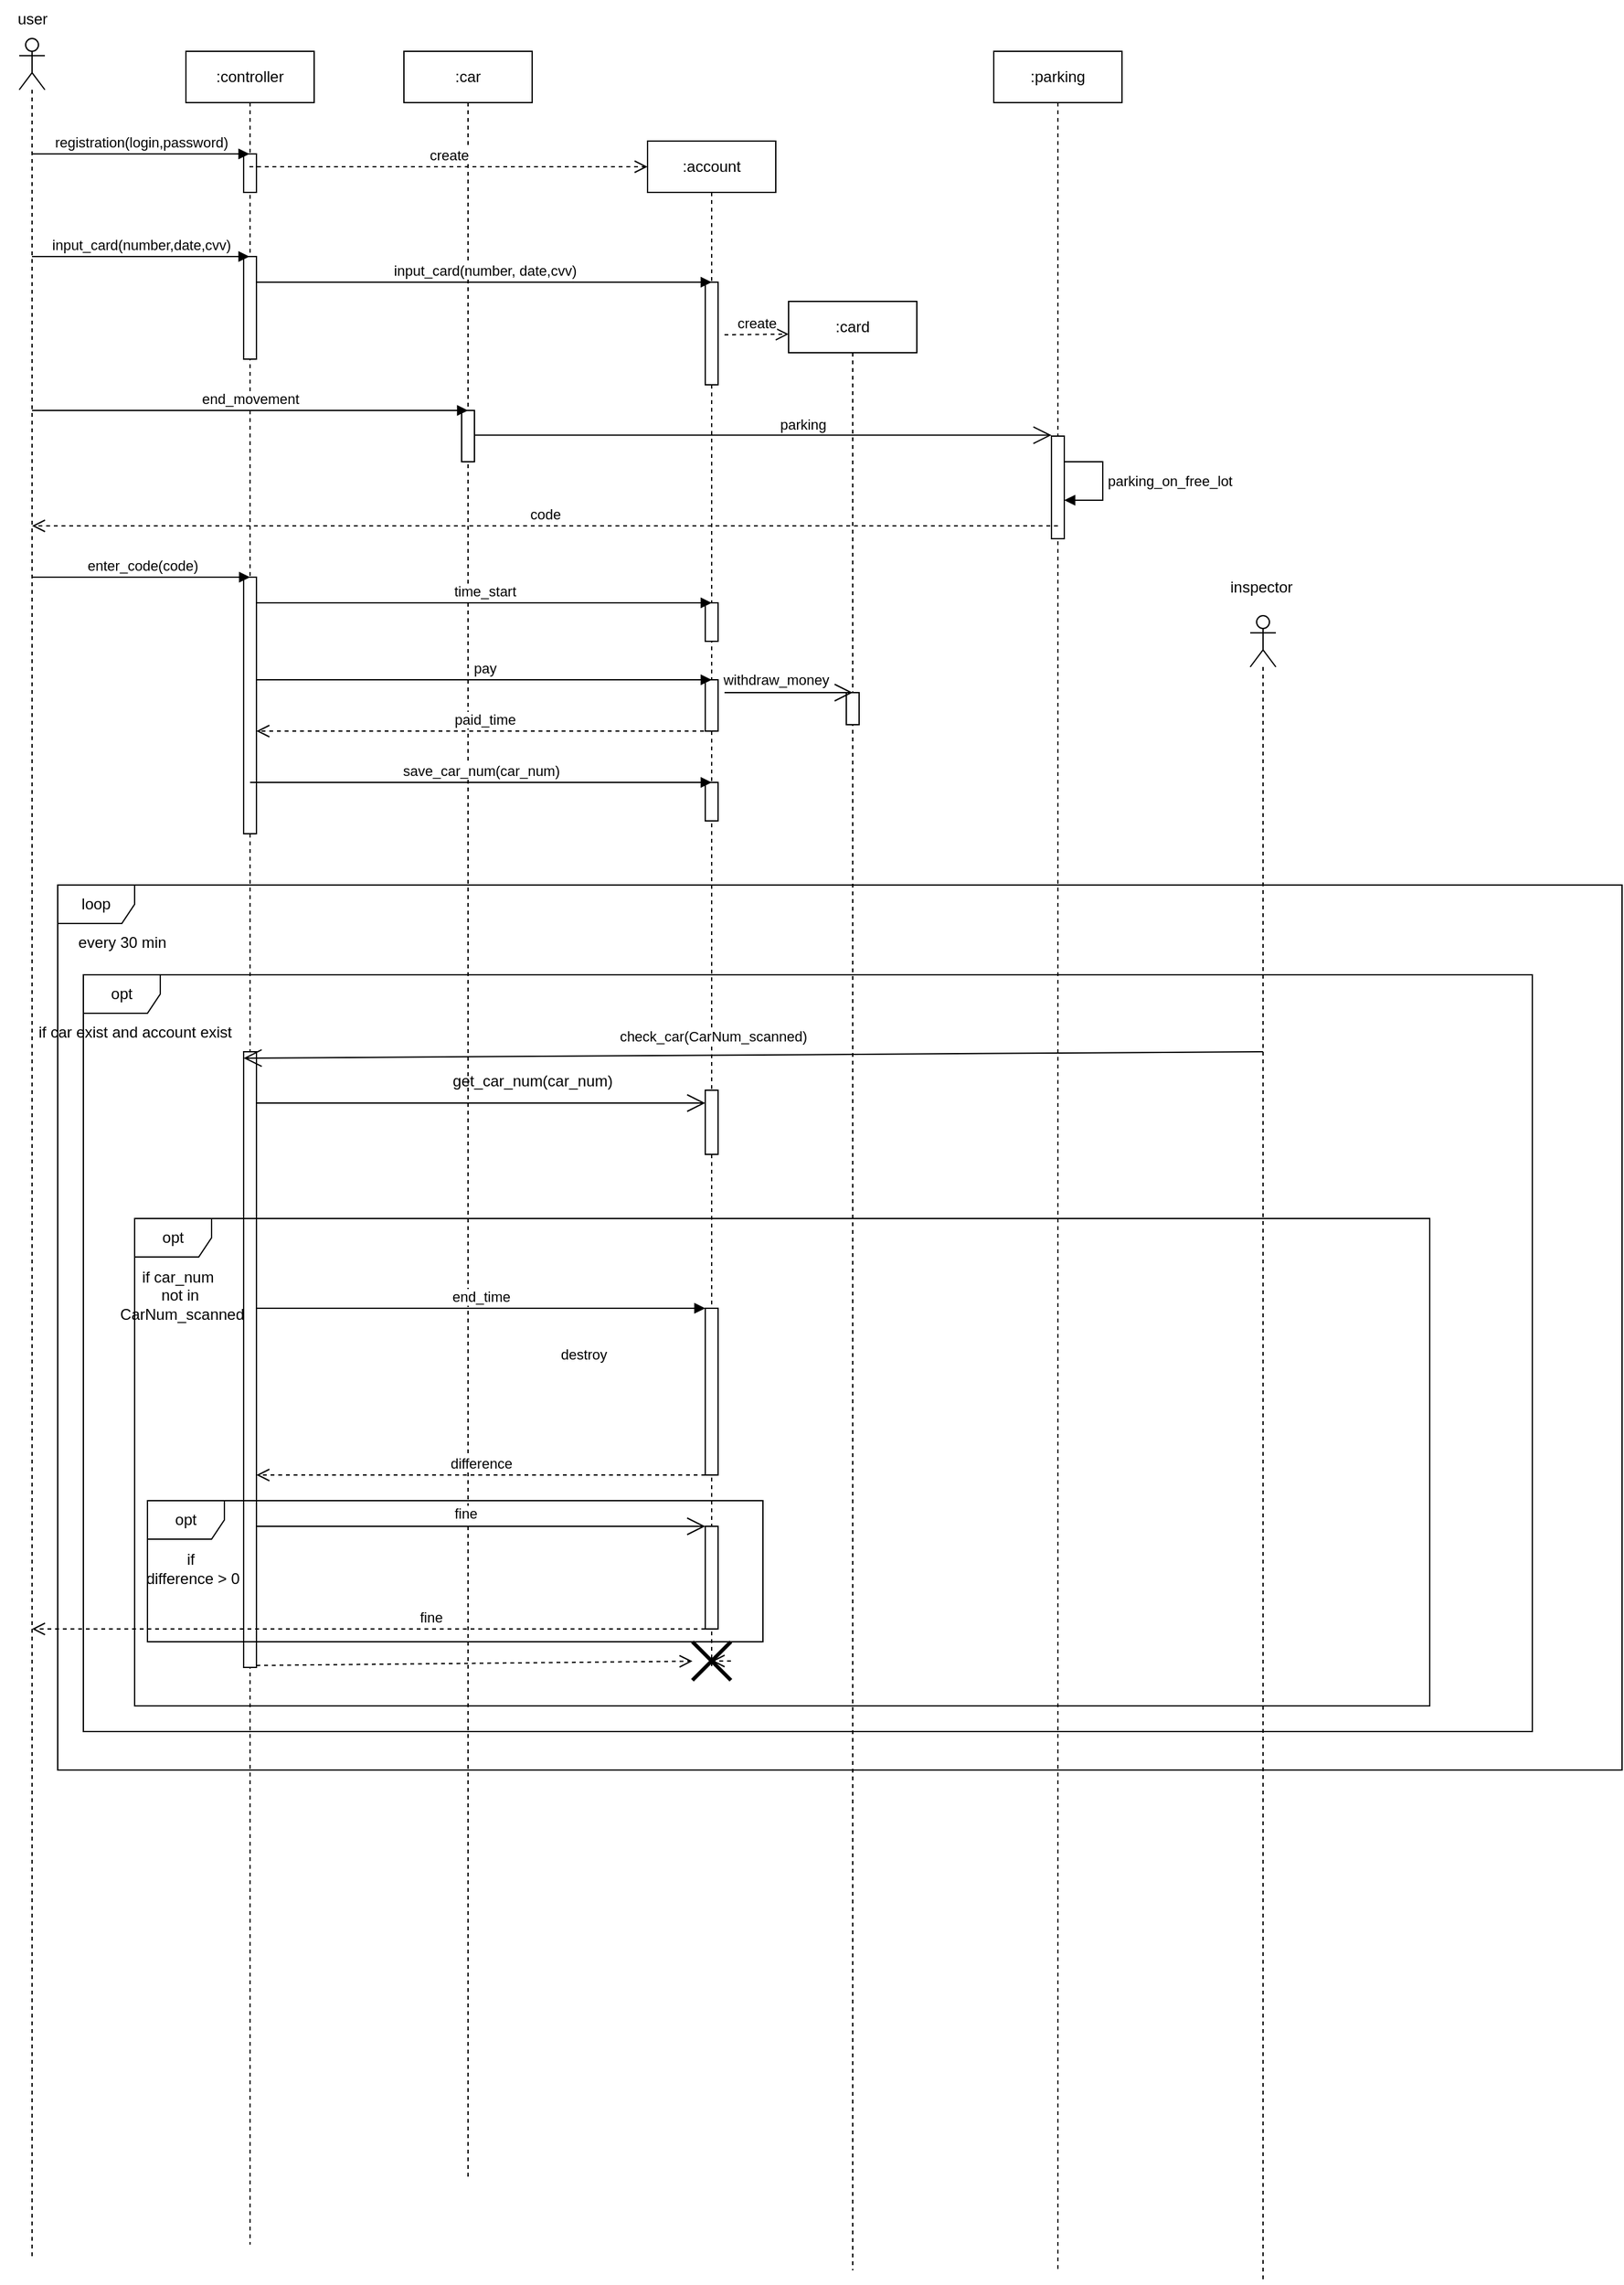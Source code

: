 <mxfile version="24.3.0" type="github">
  <diagram name="Page-1" id="2YBvvXClWsGukQMizWep">
    <mxGraphModel dx="1080" dy="728" grid="1" gridSize="10" guides="1" tooltips="1" connect="1" arrows="1" fold="1" page="1" pageScale="1" pageWidth="850" pageHeight="1100" math="0" shadow="0">
      <root>
        <mxCell id="0" />
        <mxCell id="1" parent="0" />
        <mxCell id="0Wn4z3HdOxDBrsjznylW-1" value="" style="shape=umlLifeline;perimeter=lifelinePerimeter;whiteSpace=wrap;html=1;container=1;dropTarget=0;collapsible=0;recursiveResize=0;outlineConnect=0;portConstraint=eastwest;newEdgeStyle={&quot;curved&quot;:0,&quot;rounded&quot;:0};participant=umlActor;" vertex="1" parent="1">
          <mxGeometry x="70" y="30" width="20" height="1730" as="geometry" />
        </mxCell>
        <mxCell id="0Wn4z3HdOxDBrsjznylW-5" value=":controller" style="shape=umlLifeline;perimeter=lifelinePerimeter;whiteSpace=wrap;html=1;container=1;dropTarget=0;collapsible=0;recursiveResize=0;outlineConnect=0;portConstraint=eastwest;newEdgeStyle={&quot;curved&quot;:0,&quot;rounded&quot;:0};" vertex="1" parent="1">
          <mxGeometry x="200" y="40" width="100" height="1710" as="geometry" />
        </mxCell>
        <mxCell id="0Wn4z3HdOxDBrsjznylW-7" value="" style="html=1;points=[[0,0,0,0,5],[0,1,0,0,-5],[1,0,0,0,5],[1,1,0,0,-5]];perimeter=orthogonalPerimeter;outlineConnect=0;targetShapes=umlLifeline;portConstraint=eastwest;newEdgeStyle={&quot;curved&quot;:0,&quot;rounded&quot;:0};" vertex="1" parent="0Wn4z3HdOxDBrsjznylW-5">
          <mxGeometry x="45" y="80" width="10" height="30" as="geometry" />
        </mxCell>
        <mxCell id="0Wn4z3HdOxDBrsjznylW-13" value="" style="html=1;points=[[0,0,0,0,5],[0,1,0,0,-5],[1,0,0,0,5],[1,1,0,0,-5]];perimeter=orthogonalPerimeter;outlineConnect=0;targetShapes=umlLifeline;portConstraint=eastwest;newEdgeStyle={&quot;curved&quot;:0,&quot;rounded&quot;:0};" vertex="1" parent="0Wn4z3HdOxDBrsjznylW-5">
          <mxGeometry x="45" y="160" width="10" height="80" as="geometry" />
        </mxCell>
        <mxCell id="0Wn4z3HdOxDBrsjznylW-32" value="" style="html=1;points=[[0,0,0,0,5],[0,1,0,0,-5],[1,0,0,0,5],[1,1,0,0,-5]];perimeter=orthogonalPerimeter;outlineConnect=0;targetShapes=umlLifeline;portConstraint=eastwest;newEdgeStyle={&quot;curved&quot;:0,&quot;rounded&quot;:0};" vertex="1" parent="0Wn4z3HdOxDBrsjznylW-5">
          <mxGeometry x="45" y="410" width="10" height="200" as="geometry" />
        </mxCell>
        <mxCell id="0Wn4z3HdOxDBrsjznylW-6" value="registration(login,password)" style="html=1;verticalAlign=bottom;endArrow=block;curved=0;rounded=0;" edge="1" parent="1" target="0Wn4z3HdOxDBrsjznylW-5">
          <mxGeometry width="80" relative="1" as="geometry">
            <mxPoint x="80" y="120" as="sourcePoint" />
            <mxPoint x="160" y="120" as="targetPoint" />
          </mxGeometry>
        </mxCell>
        <mxCell id="0Wn4z3HdOxDBrsjznylW-8" value=":car" style="shape=umlLifeline;perimeter=lifelinePerimeter;whiteSpace=wrap;html=1;container=1;dropTarget=0;collapsible=0;recursiveResize=0;outlineConnect=0;portConstraint=eastwest;newEdgeStyle={&quot;curved&quot;:0,&quot;rounded&quot;:0};" vertex="1" parent="1">
          <mxGeometry x="370" y="40" width="100" height="1660" as="geometry" />
        </mxCell>
        <mxCell id="0Wn4z3HdOxDBrsjznylW-18" value="" style="html=1;points=[[0,0,0,0,5],[0,1,0,0,-5],[1,0,0,0,5],[1,1,0,0,-5]];perimeter=orthogonalPerimeter;outlineConnect=0;targetShapes=umlLifeline;portConstraint=eastwest;newEdgeStyle={&quot;curved&quot;:0,&quot;rounded&quot;:0};" vertex="1" parent="0Wn4z3HdOxDBrsjznylW-8">
          <mxGeometry x="45" y="280" width="10" height="40" as="geometry" />
        </mxCell>
        <mxCell id="0Wn4z3HdOxDBrsjznylW-9" value=":account" style="shape=umlLifeline;perimeter=lifelinePerimeter;whiteSpace=wrap;html=1;container=1;dropTarget=0;collapsible=0;recursiveResize=0;outlineConnect=0;portConstraint=eastwest;newEdgeStyle={&quot;curved&quot;:0,&quot;rounded&quot;:0};" vertex="1" parent="1">
          <mxGeometry x="560" y="110" width="100" height="1190" as="geometry" />
        </mxCell>
        <mxCell id="0Wn4z3HdOxDBrsjznylW-14" value="" style="html=1;points=[[0,0,0,0,5],[0,1,0,0,-5],[1,0,0,0,5],[1,1,0,0,-5]];perimeter=orthogonalPerimeter;outlineConnect=0;targetShapes=umlLifeline;portConstraint=eastwest;newEdgeStyle={&quot;curved&quot;:0,&quot;rounded&quot;:0};" vertex="1" parent="0Wn4z3HdOxDBrsjznylW-9">
          <mxGeometry x="45" y="110" width="10" height="80" as="geometry" />
        </mxCell>
        <mxCell id="0Wn4z3HdOxDBrsjznylW-34" value="" style="html=1;points=[[0,0,0,0,5],[0,1,0,0,-5],[1,0,0,0,5],[1,1,0,0,-5]];perimeter=orthogonalPerimeter;outlineConnect=0;targetShapes=umlLifeline;portConstraint=eastwest;newEdgeStyle={&quot;curved&quot;:0,&quot;rounded&quot;:0};" vertex="1" parent="0Wn4z3HdOxDBrsjznylW-9">
          <mxGeometry x="45" y="360" width="10" height="30" as="geometry" />
        </mxCell>
        <mxCell id="0Wn4z3HdOxDBrsjznylW-36" value="" style="html=1;points=[[0,0,0,0,5],[0,1,0,0,-5],[1,0,0,0,5],[1,1,0,0,-5]];perimeter=orthogonalPerimeter;outlineConnect=0;targetShapes=umlLifeline;portConstraint=eastwest;newEdgeStyle={&quot;curved&quot;:0,&quot;rounded&quot;:0};" vertex="1" parent="0Wn4z3HdOxDBrsjznylW-9">
          <mxGeometry x="45" y="420" width="10" height="40" as="geometry" />
        </mxCell>
        <mxCell id="0Wn4z3HdOxDBrsjznylW-45" value="" style="html=1;points=[[0,0,0,0,5],[0,1,0,0,-5],[1,0,0,0,5],[1,1,0,0,-5]];perimeter=orthogonalPerimeter;outlineConnect=0;targetShapes=umlLifeline;portConstraint=eastwest;newEdgeStyle={&quot;curved&quot;:0,&quot;rounded&quot;:0};" vertex="1" parent="0Wn4z3HdOxDBrsjznylW-9">
          <mxGeometry x="45" y="500" width="10" height="30" as="geometry" />
        </mxCell>
        <mxCell id="0Wn4z3HdOxDBrsjznylW-10" value="create" style="html=1;verticalAlign=bottom;endArrow=open;dashed=1;endSize=8;curved=0;rounded=0;" edge="1" parent="1">
          <mxGeometry relative="1" as="geometry">
            <mxPoint x="249.5" y="130" as="sourcePoint" />
            <mxPoint x="560" y="130" as="targetPoint" />
          </mxGeometry>
        </mxCell>
        <mxCell id="0Wn4z3HdOxDBrsjznylW-11" value=":parking" style="shape=umlLifeline;perimeter=lifelinePerimeter;whiteSpace=wrap;html=1;container=1;dropTarget=0;collapsible=0;recursiveResize=0;outlineConnect=0;portConstraint=eastwest;newEdgeStyle={&quot;curved&quot;:0,&quot;rounded&quot;:0};" vertex="1" parent="1">
          <mxGeometry x="830" y="40" width="100" height="1730" as="geometry" />
        </mxCell>
        <mxCell id="0Wn4z3HdOxDBrsjznylW-28" value="" style="html=1;points=[[0,0,0,0,5],[0,1,0,0,-5],[1,0,0,0,5],[1,1,0,0,-5]];perimeter=orthogonalPerimeter;outlineConnect=0;targetShapes=umlLifeline;portConstraint=eastwest;newEdgeStyle={&quot;curved&quot;:0,&quot;rounded&quot;:0};" vertex="1" parent="0Wn4z3HdOxDBrsjznylW-11">
          <mxGeometry x="45" y="300" width="10" height="80" as="geometry" />
        </mxCell>
        <mxCell id="0Wn4z3HdOxDBrsjznylW-29" value="parking_on_free_lot" style="html=1;align=left;spacingLeft=2;endArrow=block;rounded=0;edgeStyle=orthogonalEdgeStyle;curved=0;rounded=0;" edge="1" target="0Wn4z3HdOxDBrsjznylW-28" parent="0Wn4z3HdOxDBrsjznylW-11">
          <mxGeometry x="-0.006" relative="1" as="geometry">
            <mxPoint x="55" y="320" as="sourcePoint" />
            <Array as="points">
              <mxPoint x="85" y="350" />
            </Array>
            <mxPoint as="offset" />
          </mxGeometry>
        </mxCell>
        <mxCell id="0Wn4z3HdOxDBrsjznylW-12" value="input_card(number,date,cvv)" style="html=1;verticalAlign=bottom;endArrow=block;curved=0;rounded=0;" edge="1" parent="1" target="0Wn4z3HdOxDBrsjznylW-5">
          <mxGeometry width="80" relative="1" as="geometry">
            <mxPoint x="80" y="200" as="sourcePoint" />
            <mxPoint x="160" y="200" as="targetPoint" />
          </mxGeometry>
        </mxCell>
        <mxCell id="0Wn4z3HdOxDBrsjznylW-15" value="input_card(number, date,cvv)" style="html=1;verticalAlign=bottom;endArrow=block;curved=0;rounded=0;" edge="1" parent="1" source="0Wn4z3HdOxDBrsjznylW-13">
          <mxGeometry width="80" relative="1" as="geometry">
            <mxPoint x="260" y="220" as="sourcePoint" />
            <mxPoint x="610" y="220" as="targetPoint" />
          </mxGeometry>
        </mxCell>
        <mxCell id="0Wn4z3HdOxDBrsjznylW-16" value=":card" style="shape=umlLifeline;perimeter=lifelinePerimeter;whiteSpace=wrap;html=1;container=1;dropTarget=0;collapsible=0;recursiveResize=0;outlineConnect=0;portConstraint=eastwest;newEdgeStyle={&quot;curved&quot;:0,&quot;rounded&quot;:0};" vertex="1" parent="1">
          <mxGeometry x="670" y="235" width="100" height="1535" as="geometry" />
        </mxCell>
        <mxCell id="0Wn4z3HdOxDBrsjznylW-38" value="" style="html=1;points=[[0,0,0,0,5],[0,1,0,0,-5],[1,0,0,0,5],[1,1,0,0,-5]];perimeter=orthogonalPerimeter;outlineConnect=0;targetShapes=umlLifeline;portConstraint=eastwest;newEdgeStyle={&quot;curved&quot;:0,&quot;rounded&quot;:0};" vertex="1" parent="0Wn4z3HdOxDBrsjznylW-16">
          <mxGeometry x="45" y="305" width="10" height="25" as="geometry" />
        </mxCell>
        <mxCell id="0Wn4z3HdOxDBrsjznylW-17" value="create" style="html=1;verticalAlign=bottom;endArrow=open;dashed=1;endSize=8;curved=0;rounded=0;" edge="1" parent="1">
          <mxGeometry relative="1" as="geometry">
            <mxPoint x="620" y="261" as="sourcePoint" />
            <mxPoint x="670" y="260.5" as="targetPoint" />
          </mxGeometry>
        </mxCell>
        <mxCell id="0Wn4z3HdOxDBrsjznylW-22" value="" style="endArrow=open;endFill=1;endSize=12;html=1;rounded=0;" edge="1" parent="1" source="0Wn4z3HdOxDBrsjznylW-18">
          <mxGeometry width="160" relative="1" as="geometry">
            <mxPoint x="430" y="339" as="sourcePoint" />
            <mxPoint x="875" y="339.29" as="targetPoint" />
          </mxGeometry>
        </mxCell>
        <mxCell id="0Wn4z3HdOxDBrsjznylW-23" value="parking" style="edgeLabel;html=1;align=center;verticalAlign=middle;resizable=0;points=[];" vertex="1" connectable="0" parent="0Wn4z3HdOxDBrsjznylW-22">
          <mxGeometry x="0.131" y="4" relative="1" as="geometry">
            <mxPoint x="1" y="-5" as="offset" />
          </mxGeometry>
        </mxCell>
        <mxCell id="0Wn4z3HdOxDBrsjznylW-30" value="code" style="html=1;verticalAlign=bottom;endArrow=open;dashed=1;endSize=8;curved=0;rounded=0;" edge="1" parent="1" target="0Wn4z3HdOxDBrsjznylW-1">
          <mxGeometry relative="1" as="geometry">
            <mxPoint x="880" y="410" as="sourcePoint" />
            <mxPoint x="800" y="410" as="targetPoint" />
          </mxGeometry>
        </mxCell>
        <mxCell id="0Wn4z3HdOxDBrsjznylW-31" value="end_movement" style="html=1;verticalAlign=bottom;endArrow=block;curved=0;rounded=0;" edge="1" parent="1" source="0Wn4z3HdOxDBrsjznylW-1">
          <mxGeometry width="80" relative="1" as="geometry">
            <mxPoint x="340" y="320" as="sourcePoint" />
            <mxPoint x="420" y="320" as="targetPoint" />
          </mxGeometry>
        </mxCell>
        <mxCell id="0Wn4z3HdOxDBrsjznylW-33" value="enter_code(code)" style="html=1;verticalAlign=bottom;endArrow=block;curved=0;rounded=0;" edge="1" parent="1" source="0Wn4z3HdOxDBrsjznylW-1">
          <mxGeometry x="0.006" width="80" relative="1" as="geometry">
            <mxPoint x="170" y="450" as="sourcePoint" />
            <mxPoint x="250" y="450" as="targetPoint" />
            <mxPoint as="offset" />
          </mxGeometry>
        </mxCell>
        <mxCell id="0Wn4z3HdOxDBrsjznylW-35" value="time_start" style="html=1;verticalAlign=bottom;endArrow=block;curved=0;rounded=0;" edge="1" parent="1" source="0Wn4z3HdOxDBrsjznylW-32">
          <mxGeometry width="80" relative="1" as="geometry">
            <mxPoint x="260" y="470" as="sourcePoint" />
            <mxPoint x="610" y="470" as="targetPoint" />
          </mxGeometry>
        </mxCell>
        <mxCell id="0Wn4z3HdOxDBrsjznylW-37" value="pay" style="html=1;verticalAlign=bottom;endArrow=block;curved=0;rounded=0;" edge="1" parent="1" source="0Wn4z3HdOxDBrsjznylW-32">
          <mxGeometry x="0.003" width="80" relative="1" as="geometry">
            <mxPoint x="530" y="530" as="sourcePoint" />
            <mxPoint x="610" y="530" as="targetPoint" />
            <mxPoint as="offset" />
          </mxGeometry>
        </mxCell>
        <mxCell id="0Wn4z3HdOxDBrsjznylW-42" value="" style="endArrow=open;endFill=1;endSize=12;html=1;rounded=0;" edge="1" parent="1">
          <mxGeometry width="160" relative="1" as="geometry">
            <mxPoint x="620" y="540" as="sourcePoint" />
            <mxPoint x="720" y="540" as="targetPoint" />
          </mxGeometry>
        </mxCell>
        <mxCell id="0Wn4z3HdOxDBrsjznylW-43" value="withdraw_money" style="edgeLabel;html=1;align=center;verticalAlign=middle;resizable=0;points=[];" vertex="1" connectable="0" parent="0Wn4z3HdOxDBrsjznylW-42">
          <mxGeometry x="-0.24" y="2" relative="1" as="geometry">
            <mxPoint x="2" y="-8" as="offset" />
          </mxGeometry>
        </mxCell>
        <mxCell id="0Wn4z3HdOxDBrsjznylW-44" value="paid_time" style="html=1;verticalAlign=bottom;endArrow=open;dashed=1;endSize=8;curved=0;rounded=0;" edge="1" parent="1" target="0Wn4z3HdOxDBrsjznylW-32">
          <mxGeometry relative="1" as="geometry">
            <mxPoint x="610" y="570" as="sourcePoint" />
            <mxPoint x="260" y="570" as="targetPoint" />
          </mxGeometry>
        </mxCell>
        <mxCell id="0Wn4z3HdOxDBrsjznylW-46" value="save_car_num(car_num)" style="html=1;verticalAlign=bottom;endArrow=block;curved=0;rounded=0;" edge="1" parent="1" source="0Wn4z3HdOxDBrsjznylW-5">
          <mxGeometry width="80" relative="1" as="geometry">
            <mxPoint x="530" y="610" as="sourcePoint" />
            <mxPoint x="610" y="610" as="targetPoint" />
          </mxGeometry>
        </mxCell>
        <mxCell id="0Wn4z3HdOxDBrsjznylW-47" value="user" style="text;html=1;align=center;verticalAlign=middle;resizable=0;points=[];autosize=1;strokeColor=none;fillColor=none;" vertex="1" parent="1">
          <mxGeometry x="55" width="50" height="30" as="geometry" />
        </mxCell>
        <mxCell id="0Wn4z3HdOxDBrsjznylW-48" value="" style="shape=umlLifeline;perimeter=lifelinePerimeter;whiteSpace=wrap;html=1;container=1;dropTarget=0;collapsible=0;recursiveResize=0;outlineConnect=0;portConstraint=eastwest;newEdgeStyle={&quot;curved&quot;:0,&quot;rounded&quot;:0};participant=umlActor;" vertex="1" parent="1">
          <mxGeometry x="1030" y="480" width="20" height="1300" as="geometry" />
        </mxCell>
        <mxCell id="0Wn4z3HdOxDBrsjznylW-49" value="inspector&amp;nbsp;" style="text;html=1;align=center;verticalAlign=middle;resizable=0;points=[];autosize=1;strokeColor=none;fillColor=none;" vertex="1" parent="1">
          <mxGeometry x="1000" y="442.5" width="80" height="30" as="geometry" />
        </mxCell>
        <mxCell id="0Wn4z3HdOxDBrsjznylW-53" value="loop" style="shape=umlFrame;whiteSpace=wrap;html=1;pointerEvents=0;" vertex="1" parent="1">
          <mxGeometry x="100" y="690" width="1220" height="690" as="geometry" />
        </mxCell>
        <mxCell id="0Wn4z3HdOxDBrsjznylW-54" value="every 30 min" style="text;html=1;align=center;verticalAlign=middle;resizable=0;points=[];autosize=1;strokeColor=none;fillColor=none;" vertex="1" parent="1">
          <mxGeometry x="105" y="720" width="90" height="30" as="geometry" />
        </mxCell>
        <mxCell id="0Wn4z3HdOxDBrsjznylW-56" value="opt" style="shape=umlFrame;whiteSpace=wrap;html=1;pointerEvents=0;" vertex="1" parent="1">
          <mxGeometry x="120" y="760" width="1130" height="590" as="geometry" />
        </mxCell>
        <mxCell id="0Wn4z3HdOxDBrsjznylW-61" value="if car exist and account exist" style="text;html=1;align=center;verticalAlign=middle;resizable=0;points=[];autosize=1;strokeColor=none;fillColor=none;" vertex="1" parent="1">
          <mxGeometry x="75" y="790" width="170" height="30" as="geometry" />
        </mxCell>
        <mxCell id="0Wn4z3HdOxDBrsjznylW-63" value="" style="html=1;points=[[0,0,0,0,5],[0,1,0,0,-5],[1,0,0,0,5],[1,1,0,0,-5]];perimeter=orthogonalPerimeter;outlineConnect=0;targetShapes=umlLifeline;portConstraint=eastwest;newEdgeStyle={&quot;curved&quot;:0,&quot;rounded&quot;:0};" vertex="1" parent="1">
          <mxGeometry x="245" y="820" width="10" height="480" as="geometry" />
        </mxCell>
        <mxCell id="0Wn4z3HdOxDBrsjznylW-64" value="" style="endArrow=open;endFill=1;endSize=12;html=1;rounded=0;entryX=0;entryY=0;entryDx=0;entryDy=5;entryPerimeter=0;" edge="1" parent="1" target="0Wn4z3HdOxDBrsjznylW-63">
          <mxGeometry width="160" relative="1" as="geometry">
            <mxPoint x="1040" y="820" as="sourcePoint" />
            <mxPoint x="980" y="850" as="targetPoint" />
          </mxGeometry>
        </mxCell>
        <mxCell id="0Wn4z3HdOxDBrsjznylW-65" value="check_car(CarNum_scanned)" style="edgeLabel;html=1;align=center;verticalAlign=middle;resizable=0;points=[];" vertex="1" connectable="0" parent="0Wn4z3HdOxDBrsjznylW-64">
          <mxGeometry x="-0.091" relative="1" as="geometry">
            <mxPoint x="-68" y="-15" as="offset" />
          </mxGeometry>
        </mxCell>
        <mxCell id="0Wn4z3HdOxDBrsjznylW-69" value="opt" style="shape=umlFrame;whiteSpace=wrap;html=1;pointerEvents=0;" vertex="1" parent="1">
          <mxGeometry x="160" y="950" width="1010" height="380" as="geometry" />
        </mxCell>
        <mxCell id="0Wn4z3HdOxDBrsjznylW-70" value="if car_num&amp;nbsp;&lt;div&gt;not in&lt;div&gt;&amp;nbsp;CarNum_scanned&lt;/div&gt;&lt;/div&gt;" style="text;html=1;align=center;verticalAlign=middle;resizable=0;points=[];autosize=1;strokeColor=none;fillColor=none;" vertex="1" parent="1">
          <mxGeometry x="135" y="980" width="120" height="60" as="geometry" />
        </mxCell>
        <mxCell id="0Wn4z3HdOxDBrsjznylW-73" value="" style="html=1;points=[[0,0,0,0,5],[0,1,0,0,-5],[1,0,0,0,5],[1,1,0,0,-5]];perimeter=orthogonalPerimeter;outlineConnect=0;targetShapes=umlLifeline;portConstraint=eastwest;newEdgeStyle={&quot;curved&quot;:0,&quot;rounded&quot;:0};" vertex="1" parent="1">
          <mxGeometry x="605" y="1020" width="10" height="130" as="geometry" />
        </mxCell>
        <mxCell id="0Wn4z3HdOxDBrsjznylW-74" value="end_time" style="html=1;verticalAlign=bottom;endArrow=block;curved=0;rounded=0;" edge="1" parent="1" source="0Wn4z3HdOxDBrsjznylW-63">
          <mxGeometry width="80" relative="1" as="geometry">
            <mxPoint x="360" y="1020" as="sourcePoint" />
            <mxPoint x="605" y="1020" as="targetPoint" />
          </mxGeometry>
        </mxCell>
        <mxCell id="0Wn4z3HdOxDBrsjznylW-79" value="difference" style="html=1;verticalAlign=bottom;endArrow=open;dashed=1;endSize=8;curved=0;rounded=0;" edge="1" parent="1" target="0Wn4z3HdOxDBrsjznylW-63">
          <mxGeometry relative="1" as="geometry">
            <mxPoint x="605" y="1150" as="sourcePoint" />
            <mxPoint x="525" y="1150" as="targetPoint" />
            <mxPoint as="offset" />
          </mxGeometry>
        </mxCell>
        <mxCell id="0Wn4z3HdOxDBrsjznylW-80" value="opt" style="shape=umlFrame;whiteSpace=wrap;html=1;pointerEvents=0;" vertex="1" parent="1">
          <mxGeometry x="170" y="1170" width="480" height="110" as="geometry" />
        </mxCell>
        <mxCell id="0Wn4z3HdOxDBrsjznylW-81" value="if&amp;nbsp;&lt;div&gt;difference &amp;gt; 0&lt;/div&gt;" style="text;html=1;align=center;verticalAlign=middle;resizable=0;points=[];autosize=1;strokeColor=none;fillColor=none;" vertex="1" parent="1">
          <mxGeometry x="155" y="1203" width="100" height="40" as="geometry" />
        </mxCell>
        <mxCell id="0Wn4z3HdOxDBrsjznylW-82" value="" style="html=1;points=[[0,0,0,0,5],[0,1,0,0,-5],[1,0,0,0,5],[1,1,0,0,-5]];perimeter=orthogonalPerimeter;outlineConnect=0;targetShapes=umlLifeline;portConstraint=eastwest;newEdgeStyle={&quot;curved&quot;:0,&quot;rounded&quot;:0};" vertex="1" parent="1">
          <mxGeometry x="605" y="1190" width="10" height="80" as="geometry" />
        </mxCell>
        <mxCell id="0Wn4z3HdOxDBrsjznylW-83" value="" style="endArrow=open;endFill=1;endSize=12;html=1;rounded=0;" edge="1" parent="1" source="0Wn4z3HdOxDBrsjznylW-63">
          <mxGeometry width="160" relative="1" as="geometry">
            <mxPoint x="360" y="1190" as="sourcePoint" />
            <mxPoint x="605" y="1190" as="targetPoint" />
          </mxGeometry>
        </mxCell>
        <mxCell id="0Wn4z3HdOxDBrsjznylW-84" value="fine" style="edgeLabel;html=1;align=center;verticalAlign=middle;resizable=0;points=[];" vertex="1" connectable="0" parent="0Wn4z3HdOxDBrsjznylW-83">
          <mxGeometry x="-0.069" y="3" relative="1" as="geometry">
            <mxPoint y="-7" as="offset" />
          </mxGeometry>
        </mxCell>
        <mxCell id="0Wn4z3HdOxDBrsjznylW-85" value="fine" style="html=1;verticalAlign=bottom;endArrow=open;dashed=1;endSize=8;curved=0;rounded=0;" edge="1" parent="1" target="0Wn4z3HdOxDBrsjznylW-1">
          <mxGeometry x="-0.183" relative="1" as="geometry">
            <mxPoint x="605" y="1270" as="sourcePoint" />
            <mxPoint x="80" y="1280" as="targetPoint" />
            <mxPoint as="offset" />
          </mxGeometry>
        </mxCell>
        <mxCell id="0Wn4z3HdOxDBrsjznylW-89" value="" style="endArrow=open;endFill=1;endSize=12;html=1;rounded=0;" edge="1" parent="1" target="0Wn4z3HdOxDBrsjznylW-90">
          <mxGeometry width="160" relative="1" as="geometry">
            <mxPoint x="255" y="860" as="sourcePoint" />
            <mxPoint x="415" y="860" as="targetPoint" />
          </mxGeometry>
        </mxCell>
        <mxCell id="0Wn4z3HdOxDBrsjznylW-90" value="" style="html=1;points=[[0,0,0,0,5],[0,1,0,0,-5],[1,0,0,0,5],[1,1,0,0,-5]];perimeter=orthogonalPerimeter;outlineConnect=0;targetShapes=umlLifeline;portConstraint=eastwest;newEdgeStyle={&quot;curved&quot;:0,&quot;rounded&quot;:0};" vertex="1" parent="1">
          <mxGeometry x="605" y="850" width="10" height="50" as="geometry" />
        </mxCell>
        <mxCell id="0Wn4z3HdOxDBrsjznylW-91" value="get_car_num(car_num)" style="text;html=1;align=center;verticalAlign=middle;resizable=0;points=[];autosize=1;strokeColor=none;fillColor=none;" vertex="1" parent="1">
          <mxGeometry x="395" y="828" width="150" height="30" as="geometry" />
        </mxCell>
        <mxCell id="0Wn4z3HdOxDBrsjznylW-93" value="destroy" style="html=1;verticalAlign=bottom;endArrow=open;dashed=1;endSize=8;curved=0;rounded=0;" edge="1" parent="1" source="0Wn4z3HdOxDBrsjznylW-94" target="0Wn4z3HdOxDBrsjznylW-9">
          <mxGeometry x="-1" y="-115" relative="1" as="geometry">
            <mxPoint x="255" y="1298.46" as="sourcePoint" />
            <mxPoint x="566" y="1298" as="targetPoint" />
            <mxPoint x="-115" y="-115" as="offset" />
          </mxGeometry>
        </mxCell>
        <mxCell id="0Wn4z3HdOxDBrsjznylW-95" value="" style="html=1;verticalAlign=bottom;endArrow=open;dashed=1;endSize=8;curved=0;rounded=0;" edge="1" parent="1" target="0Wn4z3HdOxDBrsjznylW-94">
          <mxGeometry relative="1" as="geometry">
            <mxPoint x="255" y="1298.46" as="sourcePoint" />
            <mxPoint x="610" y="1298" as="targetPoint" />
          </mxGeometry>
        </mxCell>
        <mxCell id="0Wn4z3HdOxDBrsjznylW-94" value="" style="shape=umlDestroy;whiteSpace=wrap;html=1;strokeWidth=3;targetShapes=umlLifeline;" vertex="1" parent="1">
          <mxGeometry x="595" y="1280" width="30" height="30" as="geometry" />
        </mxCell>
      </root>
    </mxGraphModel>
  </diagram>
</mxfile>
